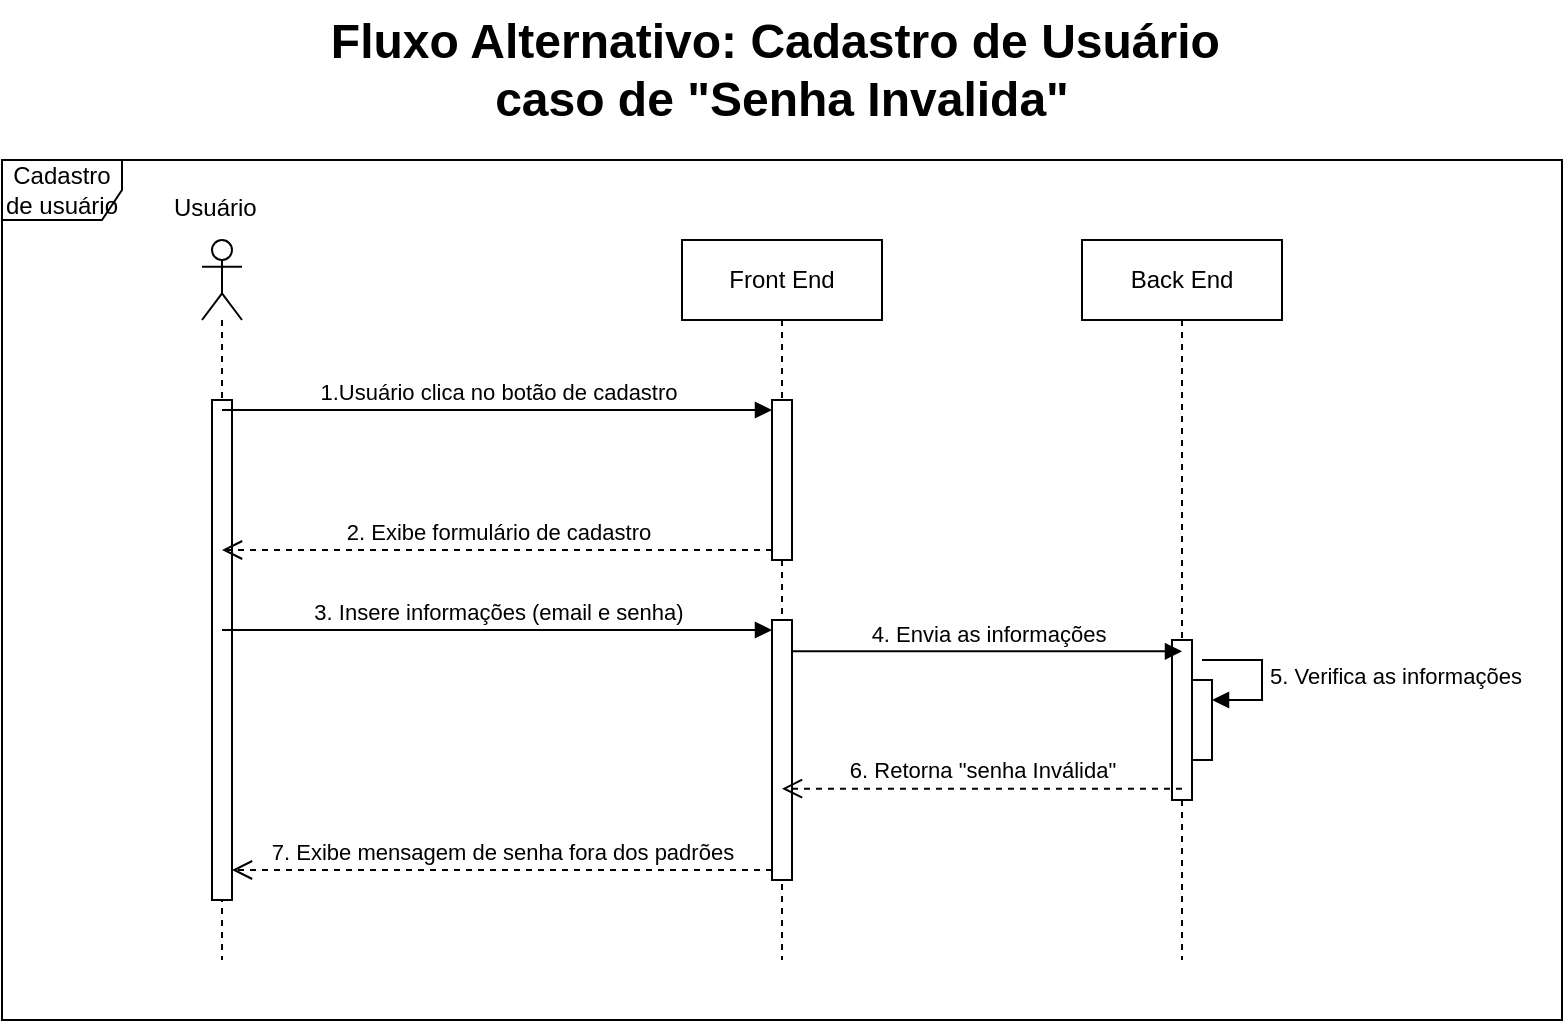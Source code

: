 <mxfile version="28.0.7">
  <diagram name="Página-1" id="effdNmgxeIeh1aCy71QI">
    <mxGraphModel dx="1426" dy="777" grid="1" gridSize="10" guides="1" tooltips="1" connect="1" arrows="1" fold="1" page="1" pageScale="1" pageWidth="3300" pageHeight="4681" math="0" shadow="0">
      <root>
        <mxCell id="0" />
        <mxCell id="1" parent="0" />
        <mxCell id="X2gaCkximypV6mDojDvf-1" value="Cadastro de usuário" style="shape=umlFrame;whiteSpace=wrap;html=1;pointerEvents=0;" vertex="1" parent="1">
          <mxGeometry x="330" y="250" width="780" height="430" as="geometry" />
        </mxCell>
        <mxCell id="X2gaCkximypV6mDojDvf-2" value="" style="shape=umlLifeline;perimeter=lifelinePerimeter;whiteSpace=wrap;html=1;container=1;dropTarget=0;collapsible=0;recursiveResize=0;outlineConnect=0;portConstraint=eastwest;newEdgeStyle={&quot;curved&quot;:0,&quot;rounded&quot;:0};participant=umlActor;" vertex="1" parent="1">
          <mxGeometry x="430" y="290" width="20" height="360" as="geometry" />
        </mxCell>
        <mxCell id="X2gaCkximypV6mDojDvf-3" value="" style="html=1;points=[[0,0,0,0,5],[0,1,0,0,-5],[1,0,0,0,5],[1,1,0,0,-5]];perimeter=orthogonalPerimeter;outlineConnect=0;targetShapes=umlLifeline;portConstraint=eastwest;newEdgeStyle={&quot;curved&quot;:0,&quot;rounded&quot;:0};" vertex="1" parent="X2gaCkximypV6mDojDvf-2">
          <mxGeometry x="5" y="80" width="10" height="250" as="geometry" />
        </mxCell>
        <mxCell id="X2gaCkximypV6mDojDvf-4" value="Front End" style="shape=umlLifeline;perimeter=lifelinePerimeter;whiteSpace=wrap;html=1;container=1;dropTarget=0;collapsible=0;recursiveResize=0;outlineConnect=0;portConstraint=eastwest;newEdgeStyle={&quot;curved&quot;:0,&quot;rounded&quot;:0};" vertex="1" parent="1">
          <mxGeometry x="670" y="290" width="100" height="360" as="geometry" />
        </mxCell>
        <mxCell id="X2gaCkximypV6mDojDvf-5" value="" style="html=1;points=[[0,0,0,0,5],[0,1,0,0,-5],[1,0,0,0,5],[1,1,0,0,-5]];perimeter=orthogonalPerimeter;outlineConnect=0;targetShapes=umlLifeline;portConstraint=eastwest;newEdgeStyle={&quot;curved&quot;:0,&quot;rounded&quot;:0};" vertex="1" parent="X2gaCkximypV6mDojDvf-4">
          <mxGeometry x="45" y="80" width="10" height="80" as="geometry" />
        </mxCell>
        <mxCell id="X2gaCkximypV6mDojDvf-6" value="" style="html=1;points=[[0,0,0,0,5],[0,1,0,0,-5],[1,0,0,0,5],[1,1,0,0,-5]];perimeter=orthogonalPerimeter;outlineConnect=0;targetShapes=umlLifeline;portConstraint=eastwest;newEdgeStyle={&quot;curved&quot;:0,&quot;rounded&quot;:0};" vertex="1" parent="X2gaCkximypV6mDojDvf-4">
          <mxGeometry x="45" y="190" width="10" height="130" as="geometry" />
        </mxCell>
        <mxCell id="X2gaCkximypV6mDojDvf-7" value="Back End" style="shape=umlLifeline;perimeter=lifelinePerimeter;whiteSpace=wrap;html=1;container=1;dropTarget=0;collapsible=0;recursiveResize=0;outlineConnect=0;portConstraint=eastwest;newEdgeStyle={&quot;curved&quot;:0,&quot;rounded&quot;:0};" vertex="1" parent="1">
          <mxGeometry x="870" y="290" width="100" height="360" as="geometry" />
        </mxCell>
        <mxCell id="X2gaCkximypV6mDojDvf-8" style="edgeStyle=orthogonalEdgeStyle;rounded=0;orthogonalLoop=1;jettySize=auto;html=1;curved=0;exitX=0;exitY=0;exitDx=0;exitDy=5;exitPerimeter=0;" edge="1" parent="X2gaCkximypV6mDojDvf-7" source="X2gaCkximypV6mDojDvf-9">
          <mxGeometry relative="1" as="geometry">
            <mxPoint x="45.333" y="204.667" as="targetPoint" />
          </mxGeometry>
        </mxCell>
        <mxCell id="X2gaCkximypV6mDojDvf-9" value="" style="html=1;points=[[0,0,0,0,5],[0,1,0,0,-5],[1,0,0,0,5],[1,1,0,0,-5]];perimeter=orthogonalPerimeter;outlineConnect=0;targetShapes=umlLifeline;portConstraint=eastwest;newEdgeStyle={&quot;curved&quot;:0,&quot;rounded&quot;:0};" vertex="1" parent="X2gaCkximypV6mDojDvf-7">
          <mxGeometry x="45" y="200" width="10" height="80" as="geometry" />
        </mxCell>
        <mxCell id="X2gaCkximypV6mDojDvf-10" value="" style="html=1;points=[[0,0,0,0,5],[0,1,0,0,-5],[1,0,0,0,5],[1,1,0,0,-5]];perimeter=orthogonalPerimeter;outlineConnect=0;targetShapes=umlLifeline;portConstraint=eastwest;newEdgeStyle={&quot;curved&quot;:0,&quot;rounded&quot;:0};" vertex="1" parent="X2gaCkximypV6mDojDvf-7">
          <mxGeometry x="55" y="220" width="10" height="40" as="geometry" />
        </mxCell>
        <mxCell id="X2gaCkximypV6mDojDvf-11" value="5. Verifica as informações" style="html=1;align=left;spacingLeft=2;endArrow=block;rounded=0;edgeStyle=orthogonalEdgeStyle;curved=0;rounded=0;" edge="1" parent="X2gaCkximypV6mDojDvf-7" target="X2gaCkximypV6mDojDvf-10">
          <mxGeometry relative="1" as="geometry">
            <mxPoint x="60" y="210" as="sourcePoint" />
            <Array as="points">
              <mxPoint x="90" y="230" />
            </Array>
          </mxGeometry>
        </mxCell>
        <mxCell id="X2gaCkximypV6mDojDvf-12" value="1.Usuário clica no botão de cadastro" style="html=1;verticalAlign=bottom;endArrow=block;curved=0;rounded=0;entryX=0;entryY=0;entryDx=0;entryDy=5;entryPerimeter=0;" edge="1" parent="1" source="X2gaCkximypV6mDojDvf-2" target="X2gaCkximypV6mDojDvf-5">
          <mxGeometry relative="1" as="geometry">
            <mxPoint x="445" y="375" as="sourcePoint" />
            <mxPoint x="670" y="375" as="targetPoint" />
          </mxGeometry>
        </mxCell>
        <mxCell id="X2gaCkximypV6mDojDvf-13" value="2. Exibe formulário de cadastro" style="html=1;verticalAlign=bottom;endArrow=open;dashed=1;endSize=8;curved=0;rounded=0;exitX=0;exitY=1;exitDx=0;exitDy=-5;exitPerimeter=0;" edge="1" parent="1" source="X2gaCkximypV6mDojDvf-5" target="X2gaCkximypV6mDojDvf-2">
          <mxGeometry relative="1" as="geometry">
            <mxPoint x="430" y="445" as="targetPoint" />
            <mxPoint x="670" y="445" as="sourcePoint" />
          </mxGeometry>
        </mxCell>
        <mxCell id="X2gaCkximypV6mDojDvf-14" value="3. Insere informações (email e senha)" style="html=1;verticalAlign=bottom;endArrow=block;curved=0;rounded=0;entryX=0;entryY=0;entryDx=0;entryDy=5;entryPerimeter=0;" edge="1" parent="1" source="X2gaCkximypV6mDojDvf-2" target="X2gaCkximypV6mDojDvf-6">
          <mxGeometry relative="1" as="geometry">
            <mxPoint x="450" y="485" as="sourcePoint" />
          </mxGeometry>
        </mxCell>
        <mxCell id="X2gaCkximypV6mDojDvf-15" value="7. Exibe mensagem de senha fora dos padrões" style="html=1;verticalAlign=bottom;endArrow=open;dashed=1;endSize=8;curved=0;rounded=0;exitX=0;exitY=1;exitDx=0;exitDy=-5;exitPerimeter=0;" edge="1" parent="1" source="X2gaCkximypV6mDojDvf-6" target="X2gaCkximypV6mDojDvf-3">
          <mxGeometry relative="1" as="geometry">
            <mxPoint x="755" y="555" as="targetPoint" />
            <mxPoint x="670" y="555" as="sourcePoint" />
          </mxGeometry>
        </mxCell>
        <mxCell id="X2gaCkximypV6mDojDvf-16" value="4. Envia as informações" style="html=1;verticalAlign=bottom;endArrow=block;curved=0;rounded=0;entryX=0.5;entryY=0.071;entryDx=0;entryDy=0;entryPerimeter=0;" edge="1" parent="1" source="X2gaCkximypV6mDojDvf-6" target="X2gaCkximypV6mDojDvf-9">
          <mxGeometry relative="1" as="geometry">
            <mxPoint x="1000" y="525" as="sourcePoint" />
            <mxPoint x="910" y="495" as="targetPoint" />
          </mxGeometry>
        </mxCell>
        <mxCell id="X2gaCkximypV6mDojDvf-17" value="6. Retorna &quot;senha Inválida&quot;" style="html=1;verticalAlign=bottom;endArrow=open;dashed=1;endSize=8;curved=0;rounded=0;exitX=0.5;exitY=0.929;exitDx=0;exitDy=0;exitPerimeter=0;" edge="1" parent="1" source="X2gaCkximypV6mDojDvf-9" target="X2gaCkximypV6mDojDvf-4">
          <mxGeometry relative="1" as="geometry">
            <mxPoint x="1000" y="595" as="targetPoint" />
            <mxPoint x="910" y="555" as="sourcePoint" />
          </mxGeometry>
        </mxCell>
        <mxCell id="X2gaCkximypV6mDojDvf-18" value="Usuário" style="text;strokeColor=none;fillColor=none;spacingLeft=4;spacingRight=4;overflow=hidden;rotatable=0;points=[[0,0.5],[1,0.5]];portConstraint=eastwest;fontSize=12;whiteSpace=wrap;html=1;" vertex="1" parent="1">
          <mxGeometry x="410" y="260" width="70" height="30" as="geometry" />
        </mxCell>
        <mxCell id="X2gaCkximypV6mDojDvf-19" value="Fluxo Alternativo: Cadastro de Usuário&amp;nbsp;&lt;div&gt;caso de &quot;Senha Invalida&quot;&lt;/div&gt;" style="text;strokeColor=none;fillColor=none;spacingLeft=4;spacingRight=4;overflow=hidden;rotatable=0;points=[[0,0.5],[1,0.5]];portConstraint=eastwest;fontSize=24;whiteSpace=wrap;html=1;fontStyle=1;align=center;" vertex="1" parent="1">
          <mxGeometry x="453.13" y="170" width="533.75" height="70" as="geometry" />
        </mxCell>
      </root>
    </mxGraphModel>
  </diagram>
</mxfile>
